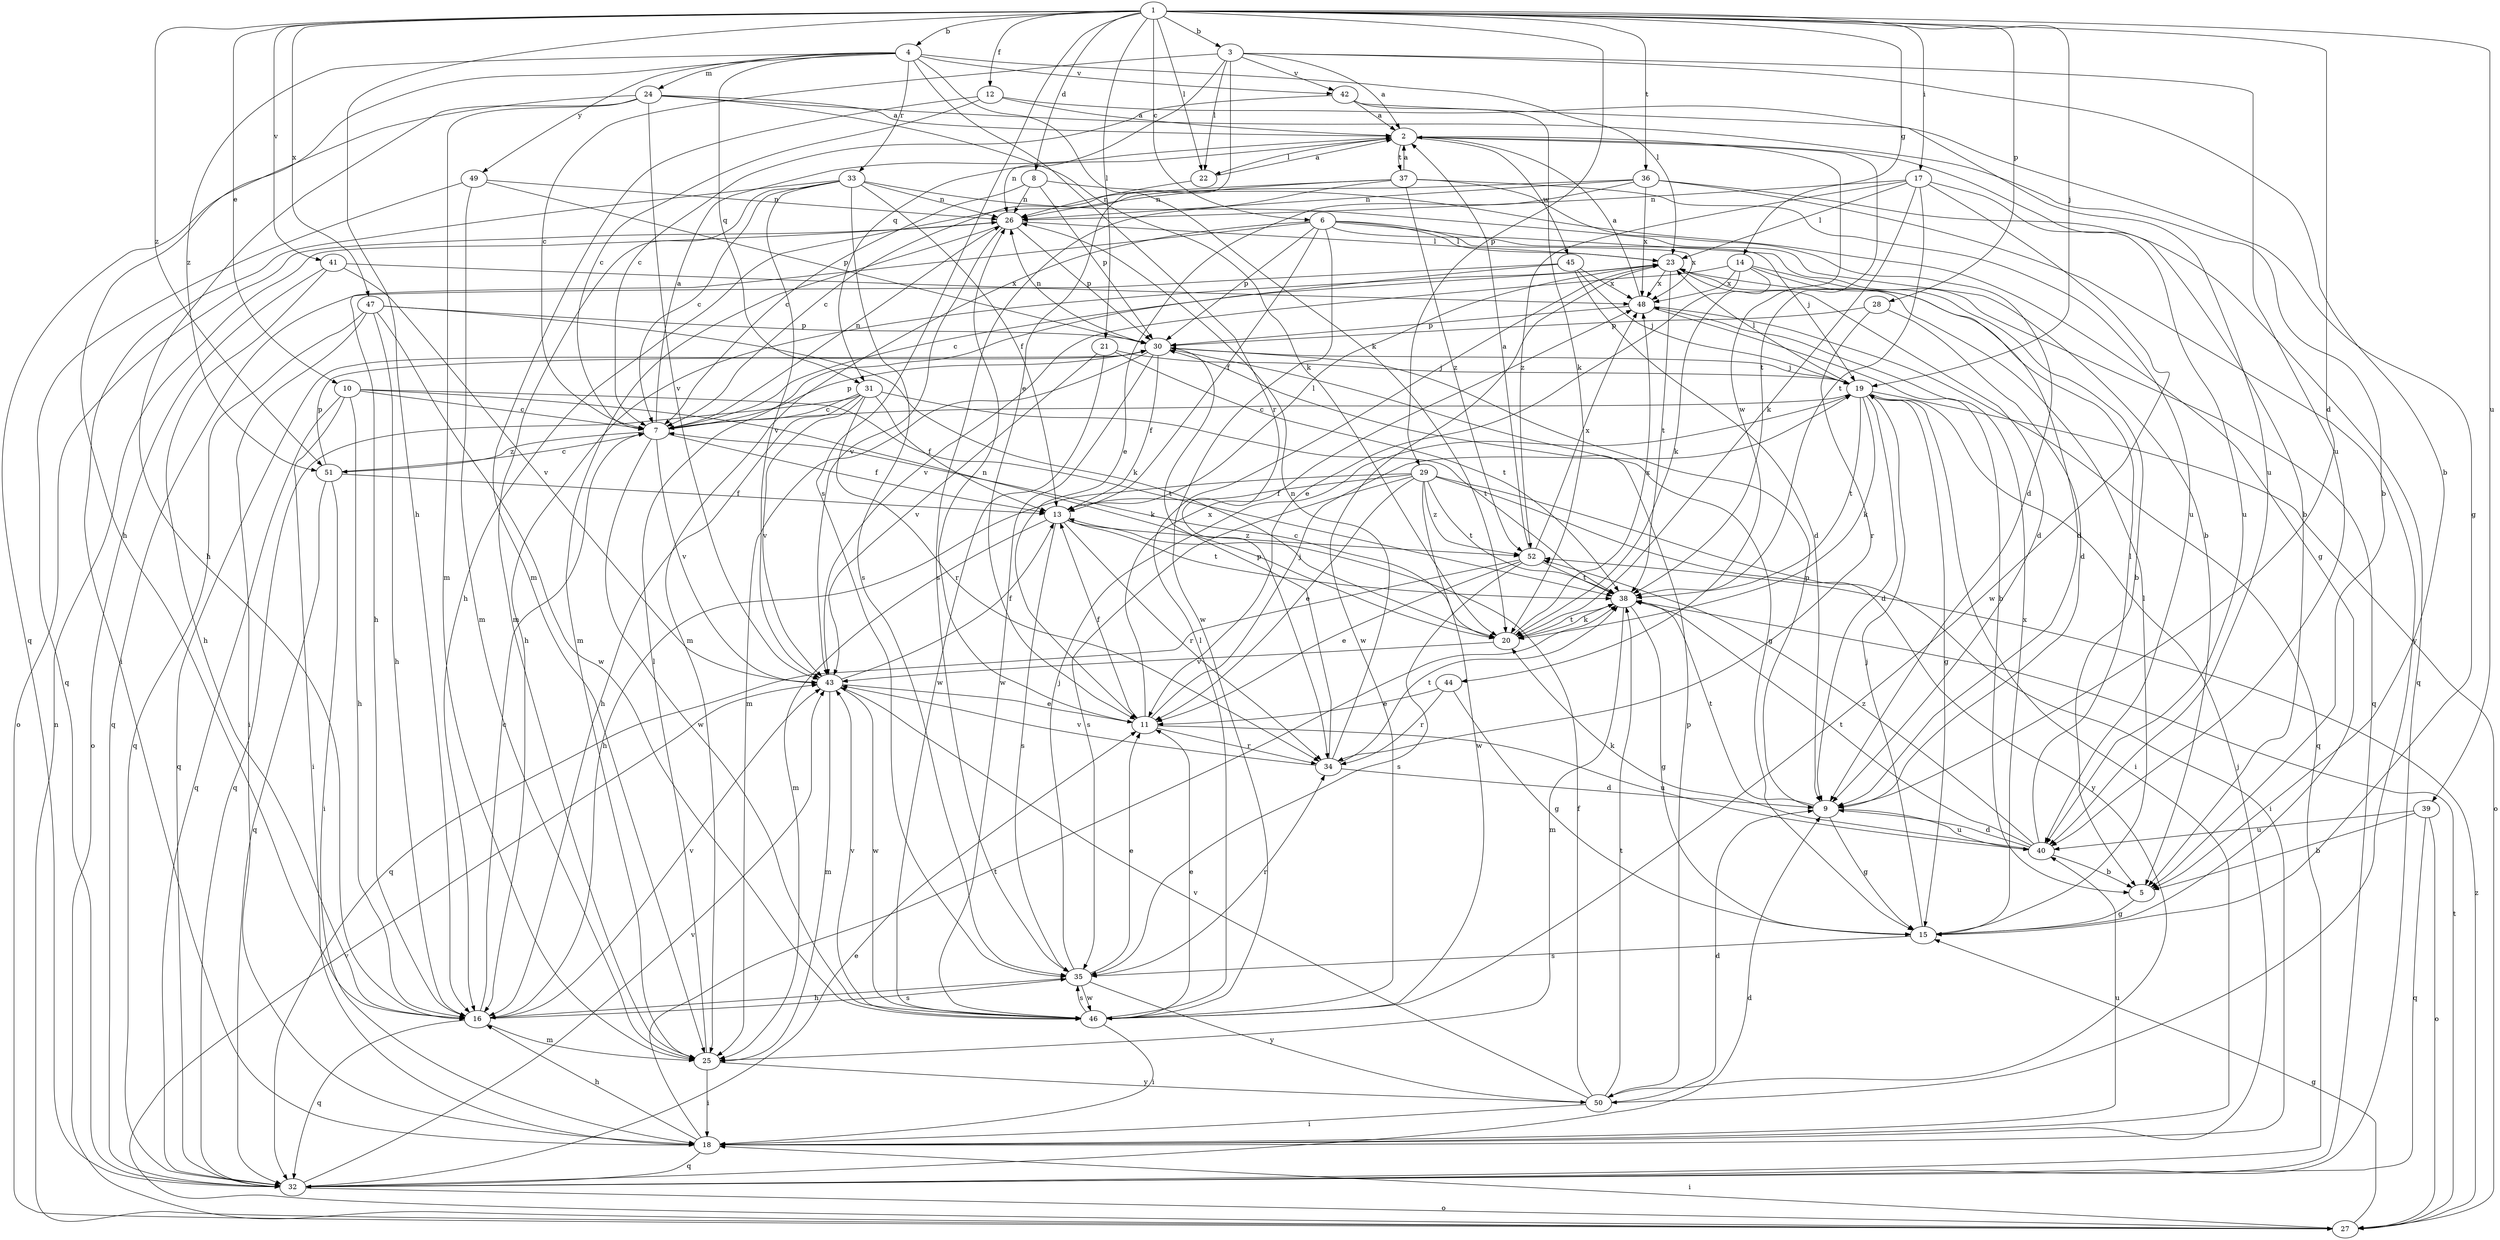 strict digraph  {
	3 -> 2 [label=a];
	7 -> 2 [label=a];
	12 -> 2 [label=a];
	22 -> 2 [label=a];
	24 -> 2 [label=a];
	37 -> 2 [label=a];
	42 -> 2 [label=a];
	48 -> 2 [label=a];
	52 -> 2 [label=a];
	1 -> 3 [label=b];
	1 -> 4 [label=b];
	2 -> 5 [label=b];
	3 -> 5 [label=b];
	14 -> 5 [label=b];
	24 -> 5 [label=b];
	33 -> 5 [label=b];
	39 -> 5 [label=b];
	40 -> 5 [label=b];
	48 -> 5 [label=b];
	1 -> 6 [label=c];
	3 -> 7 [label=c];
	8 -> 7 [label=c];
	10 -> 7 [label=c];
	12 -> 7 [label=c];
	16 -> 7 [label=c];
	19 -> 7 [label=c];
	20 -> 7 [label=c];
	31 -> 7 [label=c];
	33 -> 7 [label=c];
	37 -> 7 [label=c];
	42 -> 7 [label=c];
	45 -> 7 [label=c];
	51 -> 7 [label=c];
	1 -> 8 [label=d];
	1 -> 9 [label=d];
	14 -> 9 [label=d];
	19 -> 9 [label=d];
	23 -> 9 [label=d];
	28 -> 9 [label=d];
	32 -> 9 [label=d];
	34 -> 9 [label=d];
	37 -> 9 [label=d];
	40 -> 9 [label=d];
	45 -> 9 [label=d];
	50 -> 9 [label=d];
	1 -> 10 [label=e];
	3 -> 11 [label=e];
	14 -> 11 [label=e];
	29 -> 11 [label=e];
	32 -> 11 [label=e];
	35 -> 11 [label=e];
	36 -> 11 [label=e];
	43 -> 11 [label=e];
	44 -> 11 [label=e];
	46 -> 11 [label=e];
	52 -> 11 [label=e];
	1 -> 12 [label=f];
	6 -> 13 [label=f];
	7 -> 13 [label=f];
	11 -> 13 [label=f];
	29 -> 13 [label=f];
	30 -> 13 [label=f];
	31 -> 13 [label=f];
	33 -> 13 [label=f];
	43 -> 13 [label=f];
	50 -> 13 [label=f];
	51 -> 13 [label=f];
	1 -> 14 [label=g];
	5 -> 15 [label=g];
	8 -> 15 [label=g];
	9 -> 15 [label=g];
	12 -> 15 [label=g];
	19 -> 15 [label=g];
	27 -> 15 [label=g];
	30 -> 15 [label=g];
	38 -> 15 [label=g];
	44 -> 15 [label=g];
	1 -> 16 [label=h];
	4 -> 16 [label=h];
	6 -> 16 [label=h];
	10 -> 16 [label=h];
	18 -> 16 [label=h];
	23 -> 16 [label=h];
	24 -> 16 [label=h];
	29 -> 16 [label=h];
	31 -> 16 [label=h];
	35 -> 16 [label=h];
	36 -> 16 [label=h];
	41 -> 16 [label=h];
	47 -> 16 [label=h];
	1 -> 17 [label=i];
	10 -> 18 [label=i];
	19 -> 18 [label=i];
	25 -> 18 [label=i];
	27 -> 18 [label=i];
	29 -> 18 [label=i];
	33 -> 18 [label=i];
	46 -> 18 [label=i];
	47 -> 18 [label=i];
	50 -> 18 [label=i];
	51 -> 18 [label=i];
	1 -> 19 [label=j];
	6 -> 19 [label=j];
	11 -> 19 [label=j];
	15 -> 19 [label=j];
	18 -> 19 [label=j];
	21 -> 19 [label=j];
	30 -> 19 [label=j];
	35 -> 19 [label=j];
	45 -> 19 [label=j];
	4 -> 20 [label=k];
	10 -> 20 [label=k];
	14 -> 20 [label=k];
	17 -> 20 [label=k];
	19 -> 20 [label=k];
	24 -> 20 [label=k];
	38 -> 20 [label=k];
	40 -> 20 [label=k];
	42 -> 20 [label=k];
	47 -> 20 [label=k];
	1 -> 21 [label=l];
	1 -> 22 [label=l];
	2 -> 22 [label=l];
	3 -> 22 [label=l];
	4 -> 23 [label=l];
	6 -> 23 [label=l];
	13 -> 23 [label=l];
	15 -> 23 [label=l];
	17 -> 23 [label=l];
	19 -> 23 [label=l];
	25 -> 23 [label=l];
	26 -> 23 [label=l];
	40 -> 23 [label=l];
	46 -> 23 [label=l];
	4 -> 24 [label=m];
	6 -> 25 [label=m];
	12 -> 25 [label=m];
	13 -> 25 [label=m];
	16 -> 25 [label=m];
	24 -> 25 [label=m];
	26 -> 25 [label=m];
	30 -> 25 [label=m];
	33 -> 25 [label=m];
	38 -> 25 [label=m];
	43 -> 25 [label=m];
	49 -> 25 [label=m];
	2 -> 26 [label=n];
	7 -> 26 [label=n];
	8 -> 26 [label=n];
	11 -> 26 [label=n];
	17 -> 26 [label=n];
	22 -> 26 [label=n];
	27 -> 26 [label=n];
	30 -> 26 [label=n];
	33 -> 26 [label=n];
	34 -> 26 [label=n];
	36 -> 26 [label=n];
	37 -> 26 [label=n];
	49 -> 26 [label=n];
	19 -> 27 [label=o];
	26 -> 27 [label=o];
	32 -> 27 [label=o];
	39 -> 27 [label=o];
	41 -> 27 [label=o];
	1 -> 28 [label=p];
	1 -> 29 [label=p];
	6 -> 30 [label=p];
	7 -> 30 [label=p];
	8 -> 30 [label=p];
	9 -> 30 [label=p];
	26 -> 30 [label=p];
	28 -> 30 [label=p];
	34 -> 30 [label=p];
	47 -> 30 [label=p];
	48 -> 30 [label=p];
	49 -> 30 [label=p];
	50 -> 30 [label=p];
	51 -> 30 [label=p];
	3 -> 31 [label=q];
	4 -> 31 [label=q];
	6 -> 32 [label=q];
	10 -> 32 [label=q];
	16 -> 32 [label=q];
	18 -> 32 [label=q];
	24 -> 32 [label=q];
	30 -> 32 [label=q];
	31 -> 32 [label=q];
	36 -> 32 [label=q];
	39 -> 32 [label=q];
	45 -> 32 [label=q];
	47 -> 32 [label=q];
	48 -> 32 [label=q];
	49 -> 32 [label=q];
	51 -> 32 [label=q];
	52 -> 32 [label=q];
	4 -> 33 [label=r];
	4 -> 34 [label=r];
	11 -> 34 [label=r];
	13 -> 34 [label=r];
	28 -> 34 [label=r];
	31 -> 34 [label=r];
	35 -> 34 [label=r];
	44 -> 34 [label=r];
	1 -> 35 [label=s];
	13 -> 35 [label=s];
	15 -> 35 [label=s];
	16 -> 35 [label=s];
	29 -> 35 [label=s];
	33 -> 35 [label=s];
	37 -> 35 [label=s];
	46 -> 35 [label=s];
	52 -> 35 [label=s];
	1 -> 36 [label=t];
	2 -> 37 [label=t];
	2 -> 38 [label=t];
	9 -> 38 [label=t];
	10 -> 38 [label=t];
	13 -> 38 [label=t];
	17 -> 38 [label=t];
	18 -> 38 [label=t];
	19 -> 38 [label=t];
	20 -> 38 [label=t];
	21 -> 38 [label=t];
	23 -> 38 [label=t];
	27 -> 38 [label=t];
	29 -> 38 [label=t];
	31 -> 38 [label=t];
	34 -> 38 [label=t];
	40 -> 38 [label=t];
	50 -> 38 [label=t];
	52 -> 38 [label=t];
	1 -> 39 [label=u];
	3 -> 40 [label=u];
	9 -> 40 [label=u];
	11 -> 40 [label=u];
	17 -> 40 [label=u];
	18 -> 40 [label=u];
	37 -> 40 [label=u];
	39 -> 40 [label=u];
	42 -> 40 [label=u];
	1 -> 41 [label=v];
	3 -> 42 [label=v];
	4 -> 42 [label=v];
	7 -> 43 [label=v];
	14 -> 43 [label=v];
	16 -> 43 [label=v];
	20 -> 43 [label=v];
	21 -> 43 [label=v];
	24 -> 43 [label=v];
	26 -> 43 [label=v];
	27 -> 43 [label=v];
	31 -> 43 [label=v];
	32 -> 43 [label=v];
	33 -> 43 [label=v];
	34 -> 43 [label=v];
	41 -> 43 [label=v];
	46 -> 43 [label=v];
	50 -> 43 [label=v];
	2 -> 44 [label=w];
	2 -> 45 [label=w];
	6 -> 46 [label=w];
	7 -> 46 [label=w];
	17 -> 46 [label=w];
	21 -> 46 [label=w];
	23 -> 46 [label=w];
	29 -> 46 [label=w];
	30 -> 46 [label=w];
	35 -> 46 [label=w];
	43 -> 46 [label=w];
	47 -> 46 [label=w];
	1 -> 47 [label=x];
	6 -> 48 [label=x];
	11 -> 48 [label=x];
	14 -> 48 [label=x];
	15 -> 48 [label=x];
	20 -> 48 [label=x];
	23 -> 48 [label=x];
	36 -> 48 [label=x];
	41 -> 48 [label=x];
	45 -> 48 [label=x];
	52 -> 48 [label=x];
	4 -> 49 [label=y];
	25 -> 50 [label=y];
	29 -> 50 [label=y];
	35 -> 50 [label=y];
	36 -> 50 [label=y];
	1 -> 51 [label=z];
	4 -> 51 [label=z];
	7 -> 51 [label=z];
	13 -> 52 [label=z];
	17 -> 52 [label=z];
	27 -> 52 [label=z];
	29 -> 52 [label=z];
	37 -> 52 [label=z];
	40 -> 52 [label=z];
}
